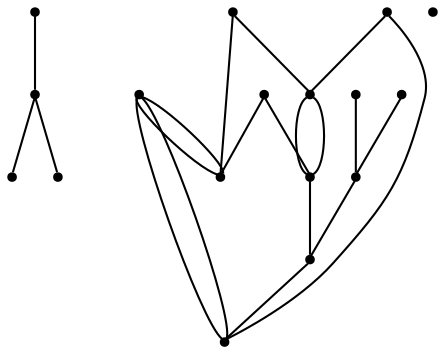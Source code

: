 graph {
  node [shape=point,comment="{\"directed\":false,\"doi\":\"10.1007/3-540-36151-0_1\",\"figure\":\"3 (1)\"}"]

  v0 [pos="746.4250087738038,675.5271425434184"]
  v1 [pos="530.551036198934,647.2781807768577"]
  v2 [pos="492.92500813802087,609.902269699994"]
  v3 [pos="483.67500305175787,684.902269699994"]
  v4 [pos="455.42503992716473,844.4022010354432"]
  v5 [pos="314.67504501342773,675.5271425434184"]
  v6 [pos="314.67504501342773,619.1521476296815"]
  v7 [pos="765.3010845184326,450.2781858631206"]
  v8 [pos="765.3010845184327,807.0271244236064"]
  v9 [pos="633.9250087738037,694.4021374571555"]
  v10 [pos="624.4250138600668,553.40227987252"]
  v11 [pos="530.6750297546387,750.6521374571555"]
  v12 [pos="436.67500813802087,553.40227987252"]
  v13 [pos="530.551036198934,938.4021272846294"]
  v14 [pos="427.30000813802087,694.4021374571555"]
  v15 [pos="295.8000500996908,807.0271244236064"]
  v16 [pos="295.8000500996908,450.2781858631206"]

  v16 -- v6 [id="-2",pos="295.8000500996908,450.2781858631206 314.67504501342773,619.1521476296815 314.67504501342773,619.1521476296815 314.67504501342773,619.1521476296815"]
  v15 -- v5 [id="-4",pos="295.8000500996908,807.0271244236064 314.67504501342773,675.5271425434184 314.67504501342773,675.5271425434184 314.67504501342773,675.5271425434184"]
  v0 -- v9 [id="-5",pos="746.4250087738038,675.5271425434184 731.0291290283203,667.4148073383403 727.7291615804037,657.5273027607036 727.7291615804037,647.3606894997987 727.7291615804037,637.194012660606 731.0291290283203,627.3065080829692 737.1291478474935,619.1773246316346 662.0083491007488,619.1939821430278 662.0083491007488,619.1939821430278 662.0083491007488,619.1939821430278 633.9250087738037,694.4021374571555 633.9250087738037,694.4021374571555 633.9250087738037,694.4021374571555"]
  v6 -- v14 [id="-7",pos="314.67504501342773,619.1521476296815 399.1374969482422,619.1939821430278 399.1374969482422,619.1939821430278 399.1374969482422,619.1939821430278 427.30000813802087,694.4021374571555 427.30000813802087,694.4021374571555 427.30000813802087,694.4021374571555"]
  v15 -- v3 [id="-10",pos="295.8000500996908,807.0271244236064 399.1374969482422,778.7939221251243 399.1374969482422,778.7939221251243 399.1374969482422,778.7939221251243 483.67500305175787,684.902269699994 483.67500305175787,684.902269699994 483.67500305175787,684.902269699994"]
  v16 -- v2 [id="-11",pos="295.8000500996908,450.2781858631206 370.97498575846356,572.2522249408794 370.97498575846356,572.2522249408794 370.97498575846356,572.2522249408794 492.92500813802087,609.902269699994 492.92500813802087,609.902269699994 492.92500813802087,609.902269699994"]
  v1 -- v2 [id="-14",pos="530.551036198934,647.2781807768577 528.4999847412109,623.3690411436789 517.0124689737956,611.8815253762635 492.92500813802087,609.902269699994"]
  v12 -- v5 [id="-15",pos="436.67500813802087,553.40227987252 399.1374969482422,675.5232006895774 399.1374969482422,675.5232006895774 399.1374969482422,675.5232006895774 314.67504501342773,675.5271425434184 314.67504501342773,675.5271425434184 314.67504501342773,675.5271425434184"]
  v1 -- v3 [id="-17",pos="530.551036198934,647.2781807768577 519.6208318074545,647.1313626158469 518.0583318074545,647.0230252135032 516.4916674296062,647.0230252135032 499.96668497721356,647.0230252135032 485.95415751139325,659.1813554950786 483.67500305175787,684.902269699994"]
  v11 -- v4 [id="-18",pos="530.6750297546387,750.6521374571555 436.6916656494141,760.0189358580344 436.6916656494141,760.0189358580344 436.6916656494141,760.0189358580344 408.52915445963544,816.3480908262961 408.52915445963544,816.3480908262961 408.52915445963544,816.3480908262961 413.6083602905274,816.2647079018983 417.8125381469727,820.4688539691997 417.8125381469727,825.6522010354432 417.8125381469727,830.8355481016868 413.6083602905274,835.0396941689881 408.4250450134278,835.0396941689881 403.24169794718426,835.0396941689881 399.0375518798828,830.8355481016868 399.0375518798828,825.6522010354432 399.0375518798828,820.4688539691997 403.24169794718426,816.2647079018983 408.4250450134278,816.2647079018983 412.975025177002,814.4396931517356 417.76669820149743,813.4563595640891 422.60834376017254,813.4563595640891 436.9125048319499,813.4563595640891 449.8375256856283,821.9813496458762 455.42503992716473,844.4022010354432"]
  v4 -- v14 [id="-20",pos="455.42503992716473,844.4022010354432 483.6333592732748,778.793985703412 483.6333592732748,778.793985703412 483.6333592732748,778.793985703412 427.30000813802087,694.4021374571555 427.30000813802087,694.4021374571555 427.30000813802087,694.4021374571555"]
  v14 -- v3 [id="-21",pos="427.30000813802087,694.4021374571555 483.67500305175787,684.902269699994 483.67500305175787,684.902269699994 483.67500305175787,684.902269699994"]
  v1 -- v2 [id="-22",pos="530.551036198934,647.2781807768577 518.3208147684734,639.618952134076 515.0874773661296,640.4773225971294 511.80000305175787,640.4773225971294 501.3499895731608,640.4773225971294 492.87080764770513,631.9981406716737 492.87080764770513,621.5481589822206 492.87080764770513,620.7689434874289 492.9208119710287,619.9856589822206 492.92500813802087,609.902269699994"]
  v3 -- v1 [id="-23",pos="483.67500305175787,684.902269699994 507.6250076293946,682.8399172016216 519.112491607666,671.3524014342063 530.551036198934,647.2781807768577"]
  v5 -- v6 [id="-25",pos="314.67504501342773,675.5271425434184 330.12081782023114,667.4148073383403 333.4208170572917,657.5273027607036 333.4208170572917,647.3606894997987 333.4208170572917,637.194012660606 330.12081782023114,627.3065080829692 314.67504501342773,619.1521476296815"]
  v5 -- v6 [id="-26",pos="314.67504501342773,675.5271425434184 299.1666793823242,667.4148709166282 295.8666483561198,657.5273663389914 295.8666483561198,647.3606894997987 295.8666483561198,637.1940762388938 299.1666793823242,627.3065716612571 314.67504501342773,619.1521476296815"]
  v8 -- v0 [id="-28",pos="765.3010845184327,807.0271244236064 746.4250087738038,675.5271425434184 746.4250087738038,675.5271425434184 746.4250087738038,675.5271425434184"]
  v0 -- v10 [id="-33",pos="746.4250087738038,675.5271425434184 662.0083491007488,675.5232006895774 662.0083491007488,675.5232006895774 662.0083491007488,675.5232006895774 624.4250138600668,553.40227987252 624.4250138600668,553.40227987252 624.4250138600668,553.40227987252"]
  v13 -- v4 [id="-41",pos="530.551036198934,938.4021272846294 455.42503992716473,844.4022010354432 455.42503992716473,844.4022010354432 455.42503992716473,844.4022010354432"]
  v12 -- v2 [id="-107",pos="436.67500813802087,553.40227987252 492.92500813802087,609.902269699994 492.92500813802087,609.902269699994 492.92500813802087,609.902269699994"]
}